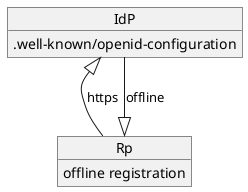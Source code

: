@startuml idp-metadata-exchange

object IdP
   IdP : .well-known/openid-configuration
object Rp
   Rp : offline registration

IdP <|-- Rp : https
Rp <|-- IdP : offline

@enduml
